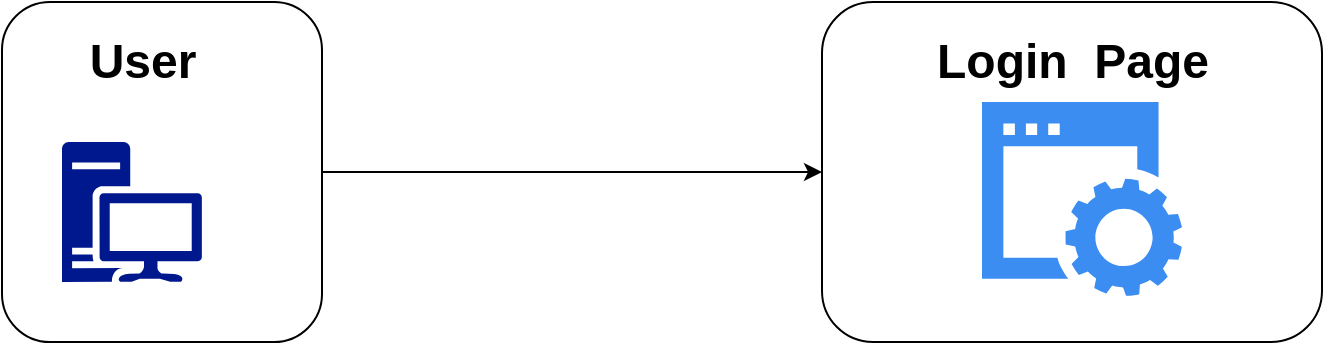<mxfile version="24.4.15" type="github">
  <diagram name="Dashboard" id="fUNp-02ss8JfLxEierWM">
    <mxGraphModel dx="1257" dy="729" grid="1" gridSize="10" guides="1" tooltips="1" connect="1" arrows="1" fold="1" page="1" pageScale="1" pageWidth="850" pageHeight="1100" math="0" shadow="0">
      <root>
        <mxCell id="0" />
        <mxCell id="1" parent="0" />
        <mxCell id="M37YozFDmxc83gTw7rp_-5" value="" style="group" vertex="1" connectable="0" parent="1">
          <mxGeometry x="60" y="240" width="160" height="170" as="geometry" />
        </mxCell>
        <mxCell id="M37YozFDmxc83gTw7rp_-4" value="" style="rounded=1;whiteSpace=wrap;html=1;fillColor=none;" vertex="1" parent="M37YozFDmxc83gTw7rp_-5">
          <mxGeometry width="160" height="170" as="geometry" />
        </mxCell>
        <mxCell id="M37YozFDmxc83gTw7rp_-2" value="" style="sketch=0;aspect=fixed;pointerEvents=1;shadow=0;dashed=0;html=1;strokeColor=none;labelPosition=center;verticalLabelPosition=bottom;verticalAlign=top;align=center;fillColor=#00188D;shape=mxgraph.mscae.enterprise.workstation_client" vertex="1" parent="M37YozFDmxc83gTw7rp_-5">
          <mxGeometry x="30" y="70" width="70" height="70" as="geometry" />
        </mxCell>
        <mxCell id="M37YozFDmxc83gTw7rp_-3" value="&lt;b&gt;&lt;font style=&quot;font-size: 24px;&quot;&gt;User&lt;/font&gt;&lt;/b&gt;" style="text;html=1;align=center;verticalAlign=middle;resizable=0;points=[];autosize=1;strokeColor=none;fillColor=none;" vertex="1" parent="M37YozFDmxc83gTw7rp_-5">
          <mxGeometry x="30" y="10" width="80" height="40" as="geometry" />
        </mxCell>
        <mxCell id="M37YozFDmxc83gTw7rp_-12" value="" style="rounded=1;whiteSpace=wrap;html=1;fillColor=none;" vertex="1" parent="1">
          <mxGeometry x="470" y="240" width="250" height="170" as="geometry" />
        </mxCell>
        <mxCell id="M37YozFDmxc83gTw7rp_-11" value="" style="sketch=0;html=1;aspect=fixed;strokeColor=none;shadow=0;fillColor=#3B8DF1;verticalAlign=top;labelPosition=center;verticalLabelPosition=bottom;shape=mxgraph.gcp2.website" vertex="1" parent="1">
          <mxGeometry x="550" y="290" width="100" height="97" as="geometry" />
        </mxCell>
        <mxCell id="M37YozFDmxc83gTw7rp_-13" value="&lt;font style=&quot;font-size: 24px;&quot;&gt;&lt;b&gt;Login&amp;nbsp; Page&lt;/b&gt;&lt;br&gt;&lt;/font&gt;" style="text;html=1;align=center;verticalAlign=middle;resizable=0;points=[];autosize=1;strokeColor=none;fillColor=none;" vertex="1" parent="1">
          <mxGeometry x="515" y="250" width="160" height="40" as="geometry" />
        </mxCell>
        <mxCell id="M37YozFDmxc83gTw7rp_-14" style="edgeStyle=orthogonalEdgeStyle;rounded=0;orthogonalLoop=1;jettySize=auto;html=1;exitX=1;exitY=0.5;exitDx=0;exitDy=0;" edge="1" parent="1" source="M37YozFDmxc83gTw7rp_-4" target="M37YozFDmxc83gTw7rp_-12">
          <mxGeometry relative="1" as="geometry" />
        </mxCell>
      </root>
    </mxGraphModel>
  </diagram>
</mxfile>
